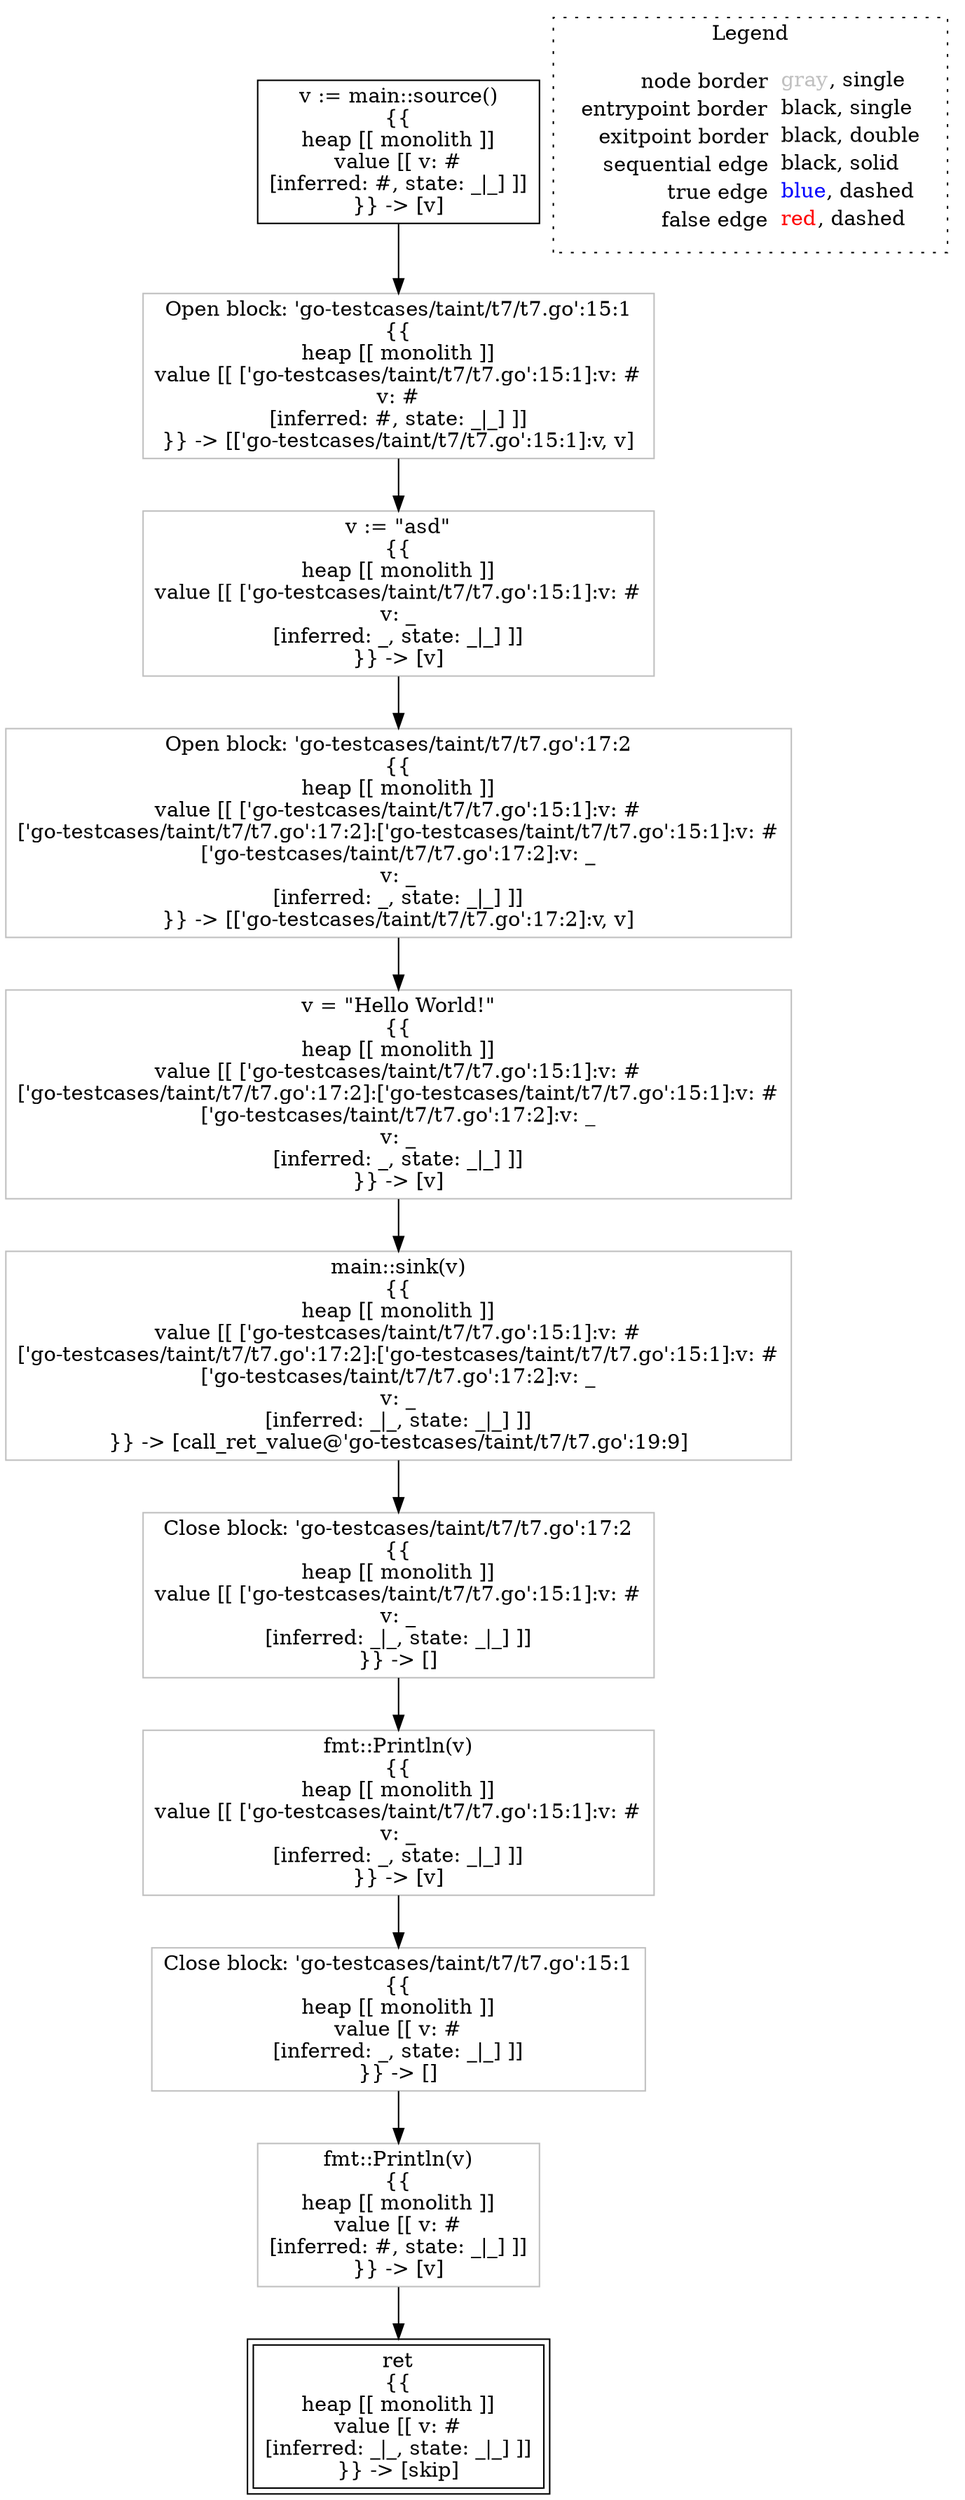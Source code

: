 digraph {
	"node0" [shape="rect",color="black",label=<v := main::source()<BR/>{{<BR/>heap [[ monolith ]]<BR/>value [[ v: #<BR/>[inferred: #, state: _|_] ]]<BR/>}} -&gt; [v]>];
	"node1" [shape="rect",color="gray",label=<main::sink(v)<BR/>{{<BR/>heap [[ monolith ]]<BR/>value [[ ['go-testcases/taint/t7/t7.go':15:1]:v: #<BR/>['go-testcases/taint/t7/t7.go':17:2]:['go-testcases/taint/t7/t7.go':15:1]:v: #<BR/>['go-testcases/taint/t7/t7.go':17:2]:v: _<BR/>v: _<BR/>[inferred: _|_, state: _|_] ]]<BR/>}} -&gt; [call_ret_value@'go-testcases/taint/t7/t7.go':19:9]>];
	"node2" [shape="rect",color="black",peripheries="2",label=<ret<BR/>{{<BR/>heap [[ monolith ]]<BR/>value [[ v: #<BR/>[inferred: _|_, state: _|_] ]]<BR/>}} -&gt; [skip]>];
	"node3" [shape="rect",color="gray",label=<v = &quot;Hello World!&quot;<BR/>{{<BR/>heap [[ monolith ]]<BR/>value [[ ['go-testcases/taint/t7/t7.go':15:1]:v: #<BR/>['go-testcases/taint/t7/t7.go':17:2]:['go-testcases/taint/t7/t7.go':15:1]:v: #<BR/>['go-testcases/taint/t7/t7.go':17:2]:v: _<BR/>v: _<BR/>[inferred: _, state: _|_] ]]<BR/>}} -&gt; [v]>];
	"node4" [shape="rect",color="gray",label=<Open block: 'go-testcases/taint/t7/t7.go':15:1<BR/>{{<BR/>heap [[ monolith ]]<BR/>value [[ ['go-testcases/taint/t7/t7.go':15:1]:v: #<BR/>v: #<BR/>[inferred: #, state: _|_] ]]<BR/>}} -&gt; [['go-testcases/taint/t7/t7.go':15:1]:v, v]>];
	"node5" [shape="rect",color="gray",label=<v := &quot;asd&quot;<BR/>{{<BR/>heap [[ monolith ]]<BR/>value [[ ['go-testcases/taint/t7/t7.go':15:1]:v: #<BR/>v: _<BR/>[inferred: _, state: _|_] ]]<BR/>}} -&gt; [v]>];
	"node6" [shape="rect",color="gray",label=<Open block: 'go-testcases/taint/t7/t7.go':17:2<BR/>{{<BR/>heap [[ monolith ]]<BR/>value [[ ['go-testcases/taint/t7/t7.go':15:1]:v: #<BR/>['go-testcases/taint/t7/t7.go':17:2]:['go-testcases/taint/t7/t7.go':15:1]:v: #<BR/>['go-testcases/taint/t7/t7.go':17:2]:v: _<BR/>v: _<BR/>[inferred: _, state: _|_] ]]<BR/>}} -&gt; [['go-testcases/taint/t7/t7.go':17:2]:v, v]>];
	"node7" [shape="rect",color="gray",label=<fmt::Println(v)<BR/>{{<BR/>heap [[ monolith ]]<BR/>value [[ v: #<BR/>[inferred: #, state: _|_] ]]<BR/>}} -&gt; [v]>];
	"node8" [shape="rect",color="gray",label=<fmt::Println(v)<BR/>{{<BR/>heap [[ monolith ]]<BR/>value [[ ['go-testcases/taint/t7/t7.go':15:1]:v: #<BR/>v: _<BR/>[inferred: _, state: _|_] ]]<BR/>}} -&gt; [v]>];
	"node9" [shape="rect",color="gray",label=<Close block: 'go-testcases/taint/t7/t7.go':15:1<BR/>{{<BR/>heap [[ monolith ]]<BR/>value [[ v: #<BR/>[inferred: _, state: _|_] ]]<BR/>}} -&gt; []>];
	"node10" [shape="rect",color="gray",label=<Close block: 'go-testcases/taint/t7/t7.go':17:2<BR/>{{<BR/>heap [[ monolith ]]<BR/>value [[ ['go-testcases/taint/t7/t7.go':15:1]:v: #<BR/>v: _<BR/>[inferred: _|_, state: _|_] ]]<BR/>}} -&gt; []>];
	"node1" -> "node10" [color="black"];
	"node0" -> "node4" [color="black"];
	"node3" -> "node1" [color="black"];
	"node4" -> "node5" [color="black"];
	"node5" -> "node6" [color="black"];
	"node6" -> "node3" [color="black"];
	"node7" -> "node2" [color="black"];
	"node8" -> "node9" [color="black"];
	"node9" -> "node7" [color="black"];
	"node10" -> "node8" [color="black"];
subgraph cluster_legend {
	label="Legend";
	style=dotted;
	node [shape=plaintext];
	"legend" [label=<<table border="0" cellpadding="2" cellspacing="0" cellborder="0"><tr><td align="right">node border&nbsp;</td><td align="left"><font color="gray">gray</font>, single</td></tr><tr><td align="right">entrypoint border&nbsp;</td><td align="left"><font color="black">black</font>, single</td></tr><tr><td align="right">exitpoint border&nbsp;</td><td align="left"><font color="black">black</font>, double</td></tr><tr><td align="right">sequential edge&nbsp;</td><td align="left"><font color="black">black</font>, solid</td></tr><tr><td align="right">true edge&nbsp;</td><td align="left"><font color="blue">blue</font>, dashed</td></tr><tr><td align="right">false edge&nbsp;</td><td align="left"><font color="red">red</font>, dashed</td></tr></table>>];
}

}
